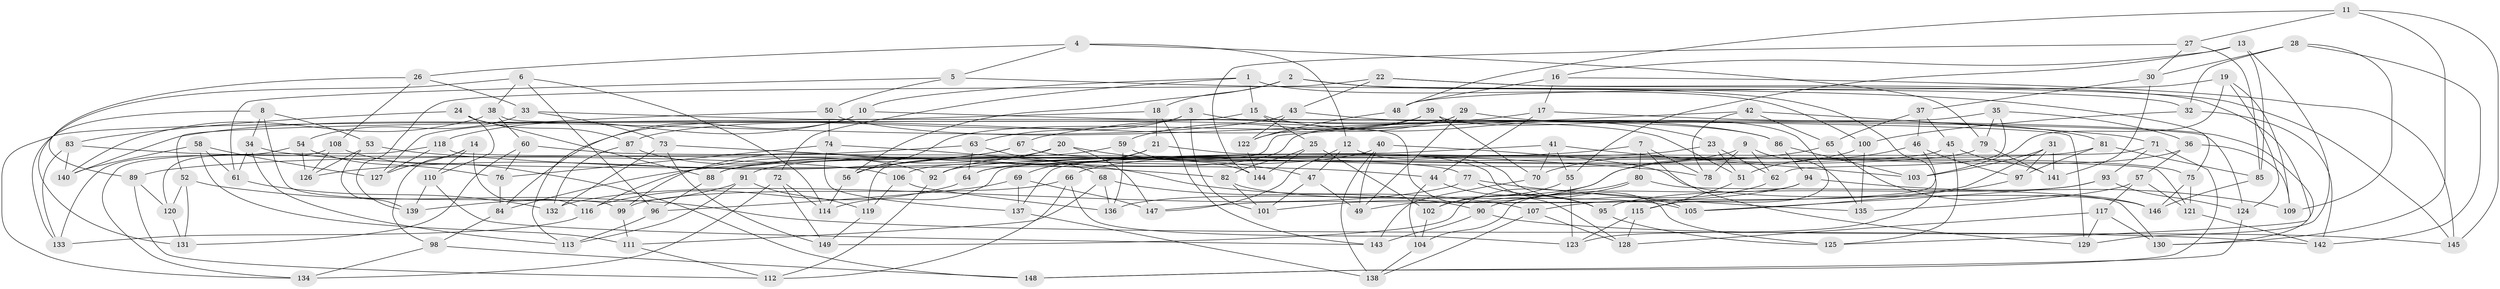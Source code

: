 // Generated by graph-tools (version 1.1) at 2025/27/03/09/25 03:27:00]
// undirected, 149 vertices, 298 edges
graph export_dot {
graph [start="1"]
  node [color=gray90,style=filled];
  1;
  2;
  3;
  4;
  5;
  6;
  7;
  8;
  9;
  10;
  11;
  12;
  13;
  14;
  15;
  16;
  17;
  18;
  19;
  20;
  21;
  22;
  23;
  24;
  25;
  26;
  27;
  28;
  29;
  30;
  31;
  32;
  33;
  34;
  35;
  36;
  37;
  38;
  39;
  40;
  41;
  42;
  43;
  44;
  45;
  46;
  47;
  48;
  49;
  50;
  51;
  52;
  53;
  54;
  55;
  56;
  57;
  58;
  59;
  60;
  61;
  62;
  63;
  64;
  65;
  66;
  67;
  68;
  69;
  70;
  71;
  72;
  73;
  74;
  75;
  76;
  77;
  78;
  79;
  80;
  81;
  82;
  83;
  84;
  85;
  86;
  87;
  88;
  89;
  90;
  91;
  92;
  93;
  94;
  95;
  96;
  97;
  98;
  99;
  100;
  101;
  102;
  103;
  104;
  105;
  106;
  107;
  108;
  109;
  110;
  111;
  112;
  113;
  114;
  115;
  116;
  117;
  118;
  119;
  120;
  121;
  122;
  123;
  124;
  125;
  126;
  127;
  128;
  129;
  130;
  131;
  132;
  133;
  134;
  135;
  136;
  137;
  138;
  139;
  140;
  141;
  142;
  143;
  144;
  145;
  146;
  147;
  148;
  149;
  1 -- 15;
  1 -- 100;
  1 -- 10;
  1 -- 72;
  2 -- 18;
  2 -- 32;
  2 -- 56;
  2 -- 123;
  3 -- 63;
  3 -- 101;
  3 -- 84;
  3 -- 51;
  4 -- 79;
  4 -- 12;
  4 -- 26;
  4 -- 5;
  5 -- 61;
  5 -- 50;
  5 -- 75;
  6 -- 38;
  6 -- 114;
  6 -- 131;
  6 -- 96;
  7 -- 84;
  7 -- 78;
  7 -- 80;
  7 -- 129;
  8 -- 53;
  8 -- 99;
  8 -- 34;
  8 -- 133;
  9 -- 64;
  9 -- 135;
  9 -- 62;
  9 -- 78;
  10 -- 113;
  10 -- 118;
  10 -- 129;
  11 -- 48;
  11 -- 145;
  11 -- 27;
  11 -- 130;
  12 -- 47;
  12 -- 147;
  12 -- 105;
  13 -- 129;
  13 -- 16;
  13 -- 85;
  13 -- 55;
  14 -- 98;
  14 -- 116;
  14 -- 127;
  14 -- 110;
  15 -- 134;
  15 -- 25;
  15 -- 23;
  16 -- 145;
  16 -- 48;
  16 -- 17;
  17 -- 130;
  17 -- 67;
  17 -- 44;
  18 -- 21;
  18 -- 143;
  18 -- 52;
  19 -- 48;
  19 -- 124;
  19 -- 103;
  19 -- 109;
  20 -- 116;
  20 -- 47;
  20 -- 92;
  20 -- 147;
  21 -- 125;
  21 -- 56;
  21 -- 69;
  22 -- 43;
  22 -- 145;
  22 -- 125;
  22 -- 139;
  23 -- 51;
  23 -- 62;
  23 -- 66;
  24 -- 88;
  24 -- 87;
  24 -- 83;
  24 -- 110;
  25 -- 144;
  25 -- 102;
  25 -- 82;
  26 -- 89;
  26 -- 108;
  26 -- 33;
  27 -- 144;
  27 -- 30;
  27 -- 85;
  28 -- 109;
  28 -- 32;
  28 -- 142;
  28 -- 30;
  29 -- 56;
  29 -- 49;
  29 -- 59;
  29 -- 81;
  30 -- 141;
  30 -- 37;
  31 -- 103;
  31 -- 107;
  31 -- 141;
  31 -- 97;
  32 -- 100;
  32 -- 142;
  33 -- 73;
  33 -- 124;
  33 -- 54;
  34 -- 61;
  34 -- 44;
  34 -- 113;
  35 -- 79;
  35 -- 62;
  35 -- 36;
  35 -- 106;
  36 -- 57;
  36 -- 136;
  36 -- 109;
  37 -- 65;
  37 -- 46;
  37 -- 45;
  38 -- 128;
  38 -- 140;
  38 -- 60;
  39 -- 122;
  39 -- 87;
  39 -- 70;
  39 -- 115;
  40 -- 138;
  40 -- 146;
  40 -- 49;
  40 -- 91;
  41 -- 103;
  41 -- 55;
  41 -- 70;
  41 -- 137;
  42 -- 71;
  42 -- 119;
  42 -- 65;
  42 -- 78;
  43 -- 86;
  43 -- 140;
  43 -- 122;
  44 -- 104;
  44 -- 95;
  45 -- 125;
  45 -- 141;
  45 -- 64;
  46 -- 97;
  46 -- 51;
  46 -- 49;
  47 -- 49;
  47 -- 101;
  48 -- 122;
  50 -- 127;
  50 -- 86;
  50 -- 74;
  51 -- 115;
  52 -- 131;
  52 -- 142;
  52 -- 120;
  53 -- 126;
  53 -- 139;
  53 -- 78;
  54 -- 76;
  54 -- 133;
  54 -- 126;
  55 -- 123;
  55 -- 102;
  56 -- 114;
  57 -- 117;
  57 -- 121;
  57 -- 135;
  58 -- 111;
  58 -- 61;
  58 -- 127;
  58 -- 140;
  59 -- 144;
  59 -- 88;
  59 -- 136;
  60 -- 76;
  60 -- 77;
  60 -- 131;
  61 -- 132;
  62 -- 90;
  63 -- 68;
  63 -- 64;
  63 -- 89;
  64 -- 116;
  65 -- 146;
  65 -- 70;
  66 -- 112;
  66 -- 99;
  66 -- 123;
  67 -- 99;
  67 -- 126;
  67 -- 75;
  68 -- 90;
  68 -- 136;
  68 -- 111;
  69 -- 147;
  69 -- 96;
  69 -- 137;
  70 -- 143;
  71 -- 148;
  71 -- 93;
  71 -- 114;
  72 -- 114;
  72 -- 134;
  72 -- 149;
  73 -- 149;
  73 -- 82;
  73 -- 132;
  74 -- 76;
  74 -- 107;
  74 -- 137;
  75 -- 146;
  75 -- 121;
  76 -- 84;
  77 -- 132;
  77 -- 135;
  77 -- 95;
  79 -- 141;
  79 -- 88;
  80 -- 102;
  80 -- 149;
  80 -- 130;
  81 -- 92;
  81 -- 85;
  81 -- 97;
  82 -- 105;
  82 -- 101;
  83 -- 133;
  83 -- 140;
  83 -- 106;
  84 -- 98;
  85 -- 146;
  86 -- 94;
  86 -- 103;
  87 -- 132;
  87 -- 92;
  88 -- 96;
  89 -- 120;
  89 -- 112;
  90 -- 145;
  90 -- 143;
  91 -- 119;
  91 -- 113;
  91 -- 139;
  92 -- 112;
  93 -- 95;
  93 -- 105;
  93 -- 124;
  94 -- 109;
  94 -- 104;
  94 -- 147;
  95 -- 125;
  96 -- 113;
  97 -- 105;
  98 -- 134;
  98 -- 148;
  99 -- 111;
  100 -- 101;
  100 -- 135;
  102 -- 104;
  104 -- 138;
  106 -- 136;
  106 -- 119;
  107 -- 138;
  107 -- 128;
  108 -- 126;
  108 -- 120;
  108 -- 148;
  110 -- 139;
  110 -- 143;
  111 -- 112;
  115 -- 123;
  115 -- 128;
  116 -- 133;
  117 -- 128;
  117 -- 129;
  117 -- 130;
  118 -- 134;
  118 -- 127;
  118 -- 121;
  119 -- 149;
  120 -- 131;
  121 -- 142;
  122 -- 144;
  124 -- 148;
  137 -- 138;
}
